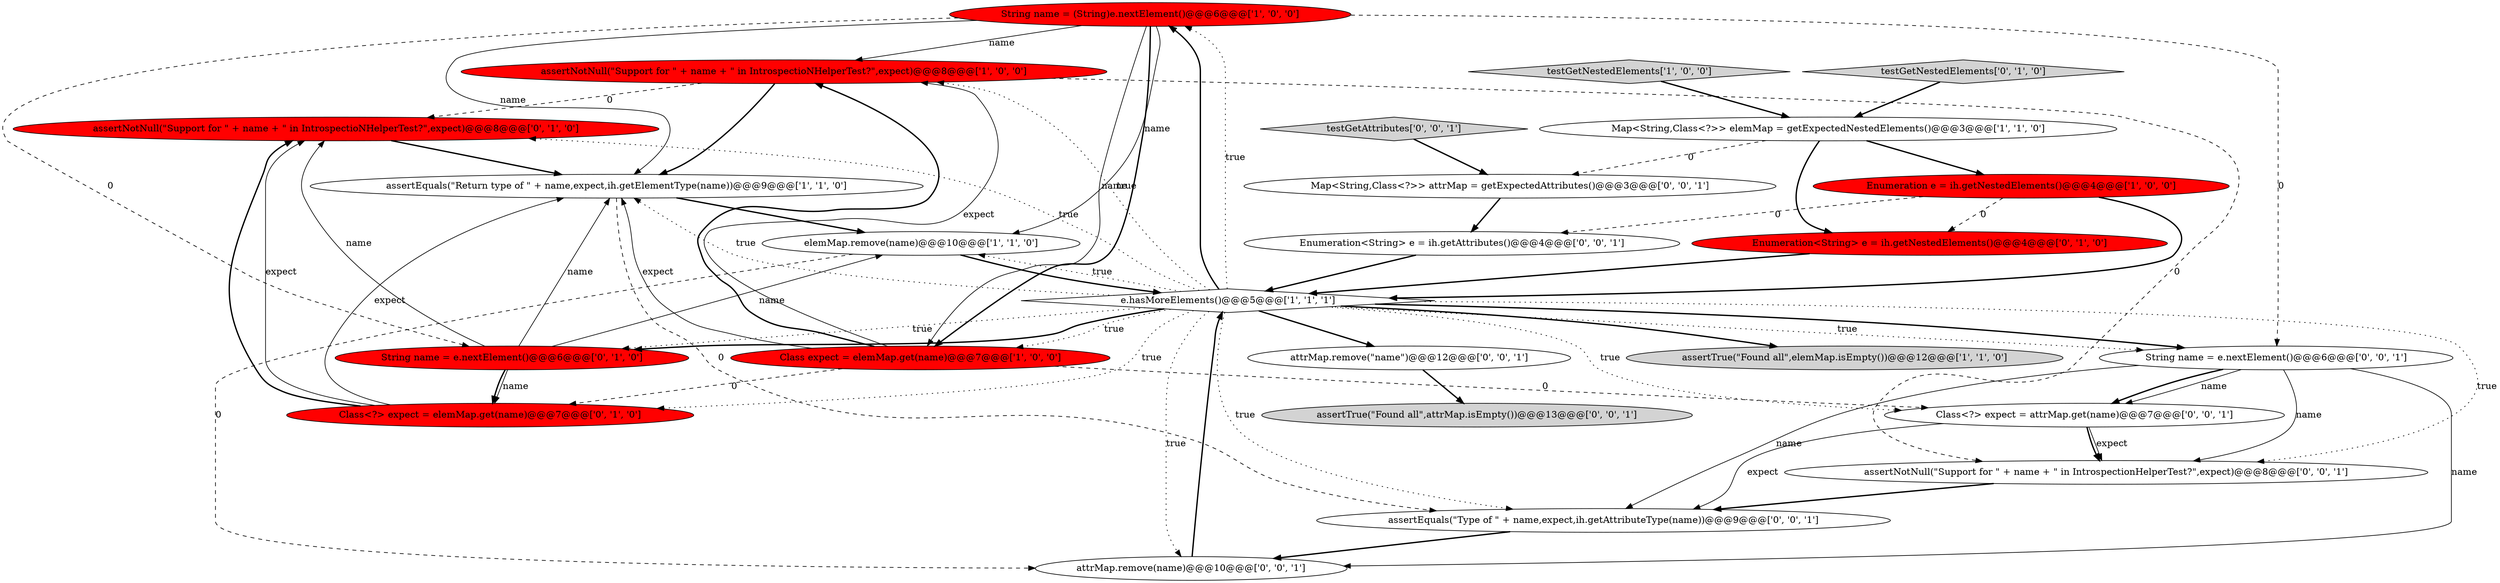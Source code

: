 digraph {
7 [style = filled, label = "String name = (String)e.nextElement()@@@6@@@['1', '0', '0']", fillcolor = red, shape = ellipse image = "AAA1AAABBB1BBB"];
5 [style = filled, label = "assertNotNull(\"Support for \" + name + \" in IntrospectioNHelperTest?\",expect)@@@8@@@['1', '0', '0']", fillcolor = red, shape = ellipse image = "AAA1AAABBB1BBB"];
6 [style = filled, label = "elemMap.remove(name)@@@10@@@['1', '1', '0']", fillcolor = white, shape = ellipse image = "AAA0AAABBB1BBB"];
20 [style = filled, label = "testGetAttributes['0', '0', '1']", fillcolor = lightgray, shape = diamond image = "AAA0AAABBB3BBB"];
24 [style = filled, label = "Enumeration<String> e = ih.getAttributes()@@@4@@@['0', '0', '1']", fillcolor = white, shape = ellipse image = "AAA0AAABBB3BBB"];
13 [style = filled, label = "assertNotNull(\"Support for \" + name + \" in IntrospectioNHelperTest?\",expect)@@@8@@@['0', '1', '0']", fillcolor = red, shape = ellipse image = "AAA1AAABBB2BBB"];
11 [style = filled, label = "testGetNestedElements['0', '1', '0']", fillcolor = lightgray, shape = diamond image = "AAA0AAABBB2BBB"];
3 [style = filled, label = "Map<String,Class<?>> elemMap = getExpectedNestedElements()@@@3@@@['1', '1', '0']", fillcolor = white, shape = ellipse image = "AAA0AAABBB1BBB"];
1 [style = filled, label = "testGetNestedElements['1', '0', '0']", fillcolor = lightgray, shape = diamond image = "AAA0AAABBB1BBB"];
12 [style = filled, label = "Enumeration<String> e = ih.getNestedElements()@@@4@@@['0', '1', '0']", fillcolor = red, shape = ellipse image = "AAA1AAABBB2BBB"];
22 [style = filled, label = "Class<?> expect = attrMap.get(name)@@@7@@@['0', '0', '1']", fillcolor = white, shape = ellipse image = "AAA0AAABBB3BBB"];
0 [style = filled, label = "e.hasMoreElements()@@@5@@@['1', '1', '1']", fillcolor = white, shape = diamond image = "AAA0AAABBB1BBB"];
8 [style = filled, label = "Enumeration e = ih.getNestedElements()@@@4@@@['1', '0', '0']", fillcolor = red, shape = ellipse image = "AAA1AAABBB1BBB"];
21 [style = filled, label = "String name = e.nextElement()@@@6@@@['0', '0', '1']", fillcolor = white, shape = ellipse image = "AAA0AAABBB3BBB"];
18 [style = filled, label = "Map<String,Class<?>> attrMap = getExpectedAttributes()@@@3@@@['0', '0', '1']", fillcolor = white, shape = ellipse image = "AAA0AAABBB3BBB"];
16 [style = filled, label = "assertNotNull(\"Support for \" + name + \" in IntrospectionHelperTest?\",expect)@@@8@@@['0', '0', '1']", fillcolor = white, shape = ellipse image = "AAA0AAABBB3BBB"];
4 [style = filled, label = "Class expect = elemMap.get(name)@@@7@@@['1', '0', '0']", fillcolor = red, shape = ellipse image = "AAA1AAABBB1BBB"];
15 [style = filled, label = "attrMap.remove(name)@@@10@@@['0', '0', '1']", fillcolor = white, shape = ellipse image = "AAA0AAABBB3BBB"];
2 [style = filled, label = "assertEquals(\"Return type of \" + name,expect,ih.getElementType(name))@@@9@@@['1', '1', '0']", fillcolor = white, shape = ellipse image = "AAA0AAABBB1BBB"];
23 [style = filled, label = "attrMap.remove(\"name\")@@@12@@@['0', '0', '1']", fillcolor = white, shape = ellipse image = "AAA0AAABBB3BBB"];
19 [style = filled, label = "assertTrue(\"Found all\",attrMap.isEmpty())@@@13@@@['0', '0', '1']", fillcolor = lightgray, shape = ellipse image = "AAA0AAABBB3BBB"];
9 [style = filled, label = "assertTrue(\"Found all\",elemMap.isEmpty())@@@12@@@['1', '1', '0']", fillcolor = lightgray, shape = ellipse image = "AAA0AAABBB1BBB"];
14 [style = filled, label = "String name = e.nextElement()@@@6@@@['0', '1', '0']", fillcolor = red, shape = ellipse image = "AAA1AAABBB2BBB"];
10 [style = filled, label = "Class<?> expect = elemMap.get(name)@@@7@@@['0', '1', '0']", fillcolor = red, shape = ellipse image = "AAA1AAABBB2BBB"];
17 [style = filled, label = "assertEquals(\"Type of \" + name,expect,ih.getAttributeType(name))@@@9@@@['0', '0', '1']", fillcolor = white, shape = ellipse image = "AAA0AAABBB3BBB"];
5->13 [style = dashed, label="0"];
0->9 [style = bold, label=""];
18->24 [style = bold, label=""];
7->21 [style = dashed, label="0"];
0->5 [style = dotted, label="true"];
0->13 [style = dotted, label="true"];
10->2 [style = solid, label="expect"];
10->13 [style = solid, label="expect"];
4->5 [style = solid, label="expect"];
22->16 [style = solid, label="expect"];
0->10 [style = dotted, label="true"];
22->16 [style = bold, label=""];
2->6 [style = bold, label=""];
24->0 [style = bold, label=""];
0->15 [style = dotted, label="true"];
14->13 [style = solid, label="name"];
7->14 [style = dashed, label="0"];
3->18 [style = dashed, label="0"];
0->4 [style = dotted, label="true"];
21->15 [style = solid, label="name"];
1->3 [style = bold, label=""];
14->10 [style = bold, label=""];
8->12 [style = dashed, label="0"];
6->0 [style = bold, label=""];
0->21 [style = bold, label=""];
4->22 [style = dashed, label="0"];
7->4 [style = bold, label=""];
3->12 [style = bold, label=""];
16->17 [style = bold, label=""];
8->24 [style = dashed, label="0"];
0->6 [style = dotted, label="true"];
2->17 [style = dashed, label="0"];
12->0 [style = bold, label=""];
7->4 [style = solid, label="name"];
21->17 [style = solid, label="name"];
0->22 [style = dotted, label="true"];
0->7 [style = bold, label=""];
8->0 [style = bold, label=""];
20->18 [style = bold, label=""];
5->16 [style = dashed, label="0"];
5->2 [style = bold, label=""];
0->14 [style = bold, label=""];
21->16 [style = solid, label="name"];
0->23 [style = bold, label=""];
0->21 [style = dotted, label="true"];
14->10 [style = solid, label="name"];
10->13 [style = bold, label=""];
7->6 [style = solid, label="name"];
11->3 [style = bold, label=""];
21->22 [style = bold, label=""];
4->2 [style = solid, label="expect"];
6->15 [style = dashed, label="0"];
21->22 [style = solid, label="name"];
3->8 [style = bold, label=""];
15->0 [style = bold, label=""];
23->19 [style = bold, label=""];
7->2 [style = solid, label="name"];
17->15 [style = bold, label=""];
0->17 [style = dotted, label="true"];
0->14 [style = dotted, label="true"];
22->17 [style = solid, label="expect"];
0->16 [style = dotted, label="true"];
0->2 [style = dotted, label="true"];
4->10 [style = dashed, label="0"];
14->6 [style = solid, label="name"];
14->2 [style = solid, label="name"];
4->5 [style = bold, label=""];
7->5 [style = solid, label="name"];
0->7 [style = dotted, label="true"];
13->2 [style = bold, label=""];
}
